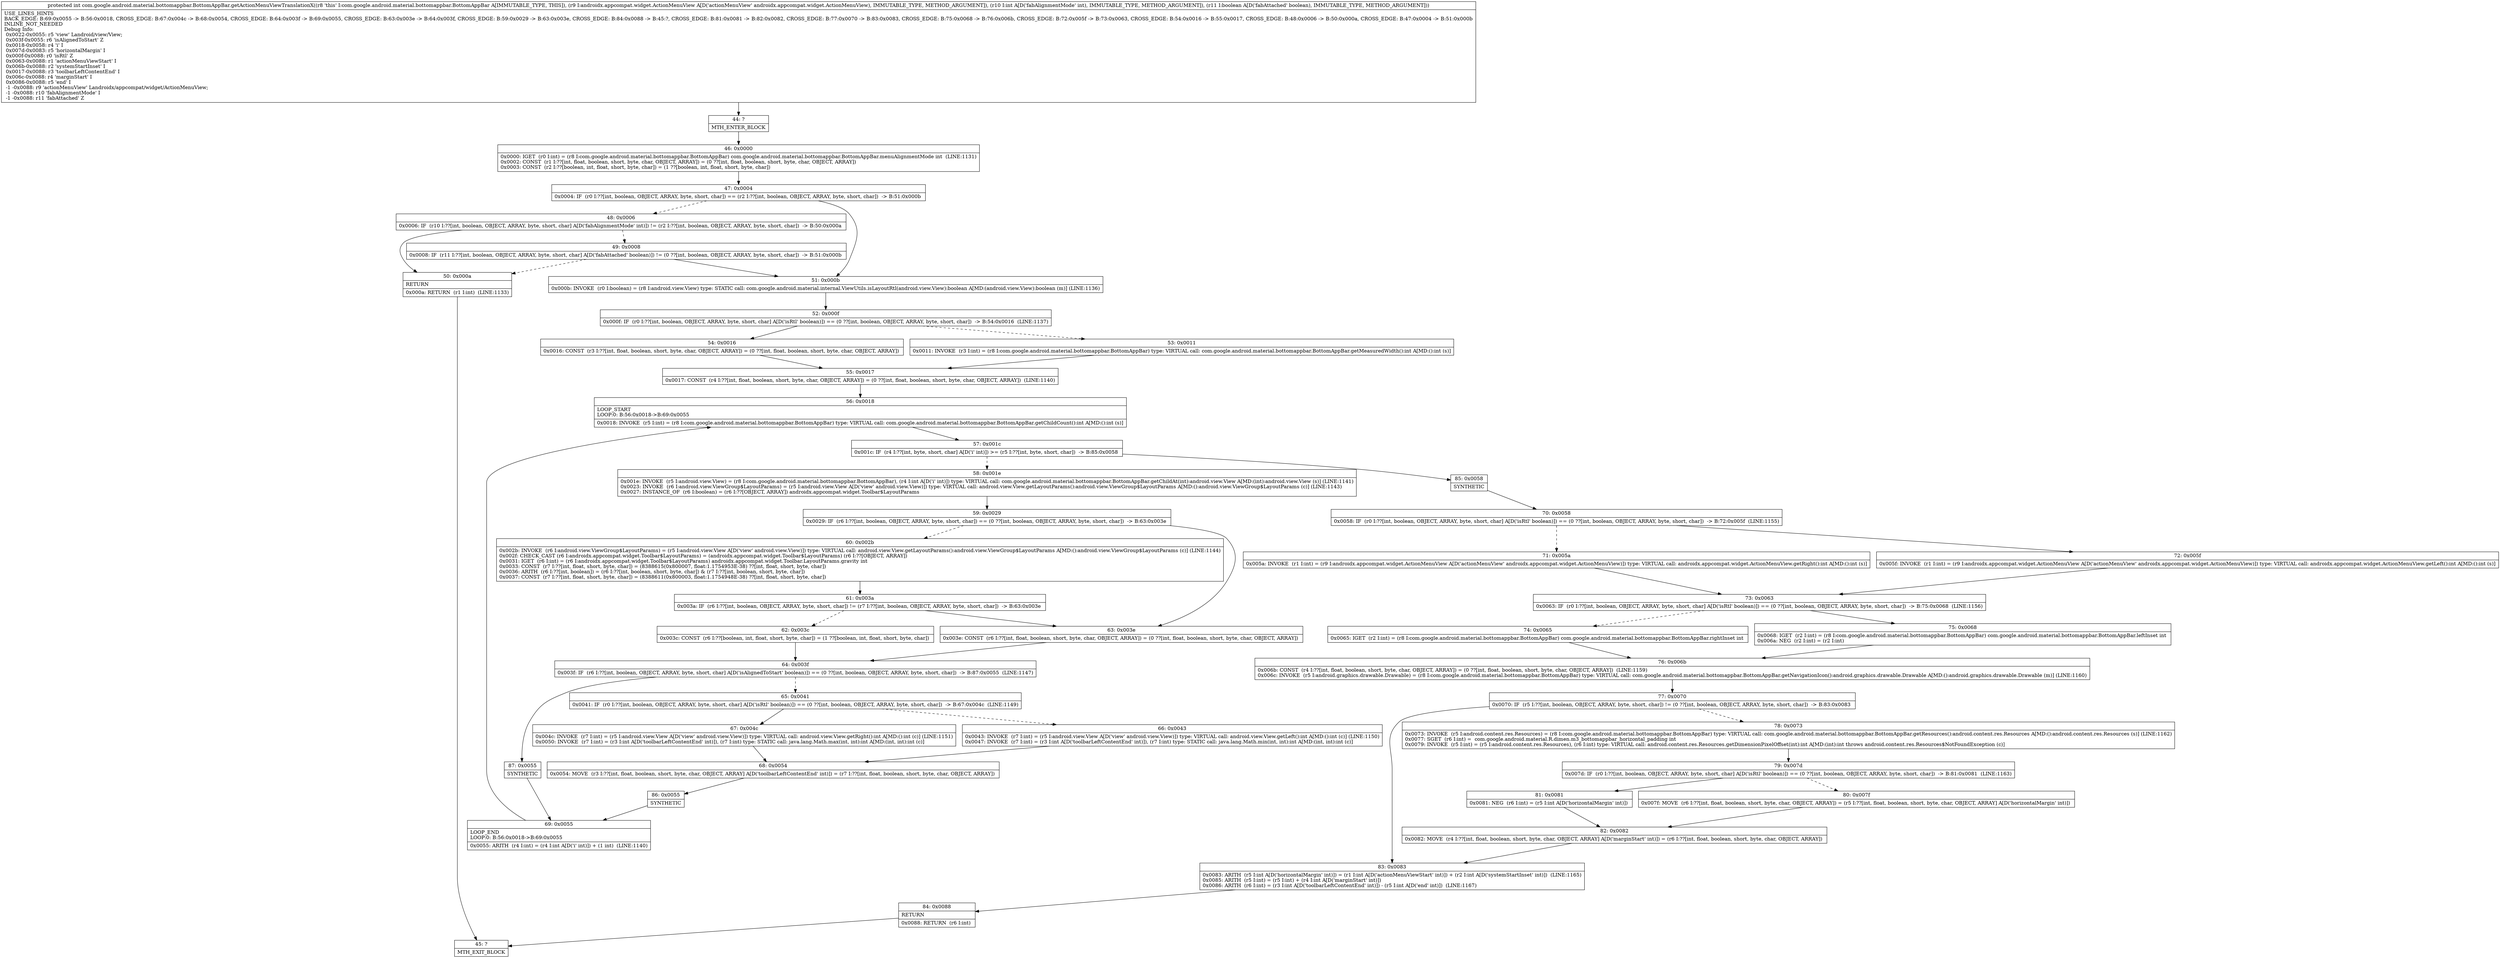 digraph "CFG forcom.google.android.material.bottomappbar.BottomAppBar.getActionMenuViewTranslationX(Landroidx\/appcompat\/widget\/ActionMenuView;IZ)I" {
Node_44 [shape=record,label="{44\:\ ?|MTH_ENTER_BLOCK\l}"];
Node_46 [shape=record,label="{46\:\ 0x0000|0x0000: IGET  (r0 I:int) = (r8 I:com.google.android.material.bottomappbar.BottomAppBar) com.google.android.material.bottomappbar.BottomAppBar.menuAlignmentMode int  (LINE:1131)\l0x0002: CONST  (r1 I:??[int, float, boolean, short, byte, char, OBJECT, ARRAY]) = (0 ??[int, float, boolean, short, byte, char, OBJECT, ARRAY]) \l0x0003: CONST  (r2 I:??[boolean, int, float, short, byte, char]) = (1 ??[boolean, int, float, short, byte, char]) \l}"];
Node_47 [shape=record,label="{47\:\ 0x0004|0x0004: IF  (r0 I:??[int, boolean, OBJECT, ARRAY, byte, short, char]) == (r2 I:??[int, boolean, OBJECT, ARRAY, byte, short, char])  \-\> B:51:0x000b \l}"];
Node_48 [shape=record,label="{48\:\ 0x0006|0x0006: IF  (r10 I:??[int, boolean, OBJECT, ARRAY, byte, short, char] A[D('fabAlignmentMode' int)]) != (r2 I:??[int, boolean, OBJECT, ARRAY, byte, short, char])  \-\> B:50:0x000a \l}"];
Node_49 [shape=record,label="{49\:\ 0x0008|0x0008: IF  (r11 I:??[int, boolean, OBJECT, ARRAY, byte, short, char] A[D('fabAttached' boolean)]) != (0 ??[int, boolean, OBJECT, ARRAY, byte, short, char])  \-\> B:51:0x000b \l}"];
Node_50 [shape=record,label="{50\:\ 0x000a|RETURN\l|0x000a: RETURN  (r1 I:int)  (LINE:1133)\l}"];
Node_45 [shape=record,label="{45\:\ ?|MTH_EXIT_BLOCK\l}"];
Node_51 [shape=record,label="{51\:\ 0x000b|0x000b: INVOKE  (r0 I:boolean) = (r8 I:android.view.View) type: STATIC call: com.google.android.material.internal.ViewUtils.isLayoutRtl(android.view.View):boolean A[MD:(android.view.View):boolean (m)] (LINE:1136)\l}"];
Node_52 [shape=record,label="{52\:\ 0x000f|0x000f: IF  (r0 I:??[int, boolean, OBJECT, ARRAY, byte, short, char] A[D('isRtl' boolean)]) == (0 ??[int, boolean, OBJECT, ARRAY, byte, short, char])  \-\> B:54:0x0016  (LINE:1137)\l}"];
Node_53 [shape=record,label="{53\:\ 0x0011|0x0011: INVOKE  (r3 I:int) = (r8 I:com.google.android.material.bottomappbar.BottomAppBar) type: VIRTUAL call: com.google.android.material.bottomappbar.BottomAppBar.getMeasuredWidth():int A[MD:():int (s)]\l}"];
Node_55 [shape=record,label="{55\:\ 0x0017|0x0017: CONST  (r4 I:??[int, float, boolean, short, byte, char, OBJECT, ARRAY]) = (0 ??[int, float, boolean, short, byte, char, OBJECT, ARRAY])  (LINE:1140)\l}"];
Node_56 [shape=record,label="{56\:\ 0x0018|LOOP_START\lLOOP:0: B:56:0x0018\-\>B:69:0x0055\l|0x0018: INVOKE  (r5 I:int) = (r8 I:com.google.android.material.bottomappbar.BottomAppBar) type: VIRTUAL call: com.google.android.material.bottomappbar.BottomAppBar.getChildCount():int A[MD:():int (s)]\l}"];
Node_57 [shape=record,label="{57\:\ 0x001c|0x001c: IF  (r4 I:??[int, byte, short, char] A[D('i' int)]) \>= (r5 I:??[int, byte, short, char])  \-\> B:85:0x0058 \l}"];
Node_58 [shape=record,label="{58\:\ 0x001e|0x001e: INVOKE  (r5 I:android.view.View) = (r8 I:com.google.android.material.bottomappbar.BottomAppBar), (r4 I:int A[D('i' int)]) type: VIRTUAL call: com.google.android.material.bottomappbar.BottomAppBar.getChildAt(int):android.view.View A[MD:(int):android.view.View (s)] (LINE:1141)\l0x0023: INVOKE  (r6 I:android.view.ViewGroup$LayoutParams) = (r5 I:android.view.View A[D('view' android.view.View)]) type: VIRTUAL call: android.view.View.getLayoutParams():android.view.ViewGroup$LayoutParams A[MD:():android.view.ViewGroup$LayoutParams (c)] (LINE:1143)\l0x0027: INSTANCE_OF  (r6 I:boolean) = (r6 I:??[OBJECT, ARRAY]) androidx.appcompat.widget.Toolbar$LayoutParams \l}"];
Node_59 [shape=record,label="{59\:\ 0x0029|0x0029: IF  (r6 I:??[int, boolean, OBJECT, ARRAY, byte, short, char]) == (0 ??[int, boolean, OBJECT, ARRAY, byte, short, char])  \-\> B:63:0x003e \l}"];
Node_60 [shape=record,label="{60\:\ 0x002b|0x002b: INVOKE  (r6 I:android.view.ViewGroup$LayoutParams) = (r5 I:android.view.View A[D('view' android.view.View)]) type: VIRTUAL call: android.view.View.getLayoutParams():android.view.ViewGroup$LayoutParams A[MD:():android.view.ViewGroup$LayoutParams (c)] (LINE:1144)\l0x002f: CHECK_CAST (r6 I:androidx.appcompat.widget.Toolbar$LayoutParams) = (androidx.appcompat.widget.Toolbar$LayoutParams) (r6 I:??[OBJECT, ARRAY]) \l0x0031: IGET  (r6 I:int) = (r6 I:androidx.appcompat.widget.Toolbar$LayoutParams) androidx.appcompat.widget.Toolbar.LayoutParams.gravity int \l0x0033: CONST  (r7 I:??[int, float, short, byte, char]) = (8388615(0x800007, float:1.1754953E\-38) ??[int, float, short, byte, char]) \l0x0036: ARITH  (r6 I:??[int, boolean]) = (r6 I:??[int, boolean, short, byte, char]) & (r7 I:??[int, boolean, short, byte, char]) \l0x0037: CONST  (r7 I:??[int, float, short, byte, char]) = (8388611(0x800003, float:1.1754948E\-38) ??[int, float, short, byte, char]) \l}"];
Node_61 [shape=record,label="{61\:\ 0x003a|0x003a: IF  (r6 I:??[int, boolean, OBJECT, ARRAY, byte, short, char]) != (r7 I:??[int, boolean, OBJECT, ARRAY, byte, short, char])  \-\> B:63:0x003e \l}"];
Node_62 [shape=record,label="{62\:\ 0x003c|0x003c: CONST  (r6 I:??[boolean, int, float, short, byte, char]) = (1 ??[boolean, int, float, short, byte, char]) \l}"];
Node_64 [shape=record,label="{64\:\ 0x003f|0x003f: IF  (r6 I:??[int, boolean, OBJECT, ARRAY, byte, short, char] A[D('isAlignedToStart' boolean)]) == (0 ??[int, boolean, OBJECT, ARRAY, byte, short, char])  \-\> B:87:0x0055  (LINE:1147)\l}"];
Node_65 [shape=record,label="{65\:\ 0x0041|0x0041: IF  (r0 I:??[int, boolean, OBJECT, ARRAY, byte, short, char] A[D('isRtl' boolean)]) == (0 ??[int, boolean, OBJECT, ARRAY, byte, short, char])  \-\> B:67:0x004c  (LINE:1149)\l}"];
Node_66 [shape=record,label="{66\:\ 0x0043|0x0043: INVOKE  (r7 I:int) = (r5 I:android.view.View A[D('view' android.view.View)]) type: VIRTUAL call: android.view.View.getLeft():int A[MD:():int (c)] (LINE:1150)\l0x0047: INVOKE  (r7 I:int) = (r3 I:int A[D('toolbarLeftContentEnd' int)]), (r7 I:int) type: STATIC call: java.lang.Math.min(int, int):int A[MD:(int, int):int (c)]\l}"];
Node_68 [shape=record,label="{68\:\ 0x0054|0x0054: MOVE  (r3 I:??[int, float, boolean, short, byte, char, OBJECT, ARRAY] A[D('toolbarLeftContentEnd' int)]) = (r7 I:??[int, float, boolean, short, byte, char, OBJECT, ARRAY]) \l}"];
Node_86 [shape=record,label="{86\:\ 0x0055|SYNTHETIC\l}"];
Node_69 [shape=record,label="{69\:\ 0x0055|LOOP_END\lLOOP:0: B:56:0x0018\-\>B:69:0x0055\l|0x0055: ARITH  (r4 I:int) = (r4 I:int A[D('i' int)]) + (1 int)  (LINE:1140)\l}"];
Node_67 [shape=record,label="{67\:\ 0x004c|0x004c: INVOKE  (r7 I:int) = (r5 I:android.view.View A[D('view' android.view.View)]) type: VIRTUAL call: android.view.View.getRight():int A[MD:():int (c)] (LINE:1151)\l0x0050: INVOKE  (r7 I:int) = (r3 I:int A[D('toolbarLeftContentEnd' int)]), (r7 I:int) type: STATIC call: java.lang.Math.max(int, int):int A[MD:(int, int):int (c)]\l}"];
Node_87 [shape=record,label="{87\:\ 0x0055|SYNTHETIC\l}"];
Node_63 [shape=record,label="{63\:\ 0x003e|0x003e: CONST  (r6 I:??[int, float, boolean, short, byte, char, OBJECT, ARRAY]) = (0 ??[int, float, boolean, short, byte, char, OBJECT, ARRAY]) \l}"];
Node_85 [shape=record,label="{85\:\ 0x0058|SYNTHETIC\l}"];
Node_70 [shape=record,label="{70\:\ 0x0058|0x0058: IF  (r0 I:??[int, boolean, OBJECT, ARRAY, byte, short, char] A[D('isRtl' boolean)]) == (0 ??[int, boolean, OBJECT, ARRAY, byte, short, char])  \-\> B:72:0x005f  (LINE:1155)\l}"];
Node_71 [shape=record,label="{71\:\ 0x005a|0x005a: INVOKE  (r1 I:int) = (r9 I:androidx.appcompat.widget.ActionMenuView A[D('actionMenuView' androidx.appcompat.widget.ActionMenuView)]) type: VIRTUAL call: androidx.appcompat.widget.ActionMenuView.getRight():int A[MD:():int (s)]\l}"];
Node_73 [shape=record,label="{73\:\ 0x0063|0x0063: IF  (r0 I:??[int, boolean, OBJECT, ARRAY, byte, short, char] A[D('isRtl' boolean)]) == (0 ??[int, boolean, OBJECT, ARRAY, byte, short, char])  \-\> B:75:0x0068  (LINE:1156)\l}"];
Node_74 [shape=record,label="{74\:\ 0x0065|0x0065: IGET  (r2 I:int) = (r8 I:com.google.android.material.bottomappbar.BottomAppBar) com.google.android.material.bottomappbar.BottomAppBar.rightInset int \l}"];
Node_76 [shape=record,label="{76\:\ 0x006b|0x006b: CONST  (r4 I:??[int, float, boolean, short, byte, char, OBJECT, ARRAY]) = (0 ??[int, float, boolean, short, byte, char, OBJECT, ARRAY])  (LINE:1159)\l0x006c: INVOKE  (r5 I:android.graphics.drawable.Drawable) = (r8 I:com.google.android.material.bottomappbar.BottomAppBar) type: VIRTUAL call: com.google.android.material.bottomappbar.BottomAppBar.getNavigationIcon():android.graphics.drawable.Drawable A[MD:():android.graphics.drawable.Drawable (m)] (LINE:1160)\l}"];
Node_77 [shape=record,label="{77\:\ 0x0070|0x0070: IF  (r5 I:??[int, boolean, OBJECT, ARRAY, byte, short, char]) != (0 ??[int, boolean, OBJECT, ARRAY, byte, short, char])  \-\> B:83:0x0083 \l}"];
Node_78 [shape=record,label="{78\:\ 0x0073|0x0073: INVOKE  (r5 I:android.content.res.Resources) = (r8 I:com.google.android.material.bottomappbar.BottomAppBar) type: VIRTUAL call: com.google.android.material.bottomappbar.BottomAppBar.getResources():android.content.res.Resources A[MD:():android.content.res.Resources (s)] (LINE:1162)\l0x0077: SGET  (r6 I:int) =  com.google.android.material.R.dimen.m3_bottomappbar_horizontal_padding int \l0x0079: INVOKE  (r5 I:int) = (r5 I:android.content.res.Resources), (r6 I:int) type: VIRTUAL call: android.content.res.Resources.getDimensionPixelOffset(int):int A[MD:(int):int throws android.content.res.Resources$NotFoundException (c)]\l}"];
Node_79 [shape=record,label="{79\:\ 0x007d|0x007d: IF  (r0 I:??[int, boolean, OBJECT, ARRAY, byte, short, char] A[D('isRtl' boolean)]) == (0 ??[int, boolean, OBJECT, ARRAY, byte, short, char])  \-\> B:81:0x0081  (LINE:1163)\l}"];
Node_80 [shape=record,label="{80\:\ 0x007f|0x007f: MOVE  (r6 I:??[int, float, boolean, short, byte, char, OBJECT, ARRAY]) = (r5 I:??[int, float, boolean, short, byte, char, OBJECT, ARRAY] A[D('horizontalMargin' int)]) \l}"];
Node_82 [shape=record,label="{82\:\ 0x0082|0x0082: MOVE  (r4 I:??[int, float, boolean, short, byte, char, OBJECT, ARRAY] A[D('marginStart' int)]) = (r6 I:??[int, float, boolean, short, byte, char, OBJECT, ARRAY]) \l}"];
Node_81 [shape=record,label="{81\:\ 0x0081|0x0081: NEG  (r6 I:int) = (r5 I:int A[D('horizontalMargin' int)]) \l}"];
Node_83 [shape=record,label="{83\:\ 0x0083|0x0083: ARITH  (r5 I:int A[D('horizontalMargin' int)]) = (r1 I:int A[D('actionMenuViewStart' int)]) + (r2 I:int A[D('systemStartInset' int)])  (LINE:1165)\l0x0085: ARITH  (r5 I:int) = (r5 I:int) + (r4 I:int A[D('marginStart' int)]) \l0x0086: ARITH  (r6 I:int) = (r3 I:int A[D('toolbarLeftContentEnd' int)]) \- (r5 I:int A[D('end' int)])  (LINE:1167)\l}"];
Node_84 [shape=record,label="{84\:\ 0x0088|RETURN\l|0x0088: RETURN  (r6 I:int) \l}"];
Node_75 [shape=record,label="{75\:\ 0x0068|0x0068: IGET  (r2 I:int) = (r8 I:com.google.android.material.bottomappbar.BottomAppBar) com.google.android.material.bottomappbar.BottomAppBar.leftInset int \l0x006a: NEG  (r2 I:int) = (r2 I:int) \l}"];
Node_72 [shape=record,label="{72\:\ 0x005f|0x005f: INVOKE  (r1 I:int) = (r9 I:androidx.appcompat.widget.ActionMenuView A[D('actionMenuView' androidx.appcompat.widget.ActionMenuView)]) type: VIRTUAL call: androidx.appcompat.widget.ActionMenuView.getLeft():int A[MD:():int (s)]\l}"];
Node_54 [shape=record,label="{54\:\ 0x0016|0x0016: CONST  (r3 I:??[int, float, boolean, short, byte, char, OBJECT, ARRAY]) = (0 ??[int, float, boolean, short, byte, char, OBJECT, ARRAY]) \l}"];
MethodNode[shape=record,label="{protected int com.google.android.material.bottomappbar.BottomAppBar.getActionMenuViewTranslationX((r8 'this' I:com.google.android.material.bottomappbar.BottomAppBar A[IMMUTABLE_TYPE, THIS]), (r9 I:androidx.appcompat.widget.ActionMenuView A[D('actionMenuView' androidx.appcompat.widget.ActionMenuView), IMMUTABLE_TYPE, METHOD_ARGUMENT]), (r10 I:int A[D('fabAlignmentMode' int), IMMUTABLE_TYPE, METHOD_ARGUMENT]), (r11 I:boolean A[D('fabAttached' boolean), IMMUTABLE_TYPE, METHOD_ARGUMENT]))  | USE_LINES_HINTS\lBACK_EDGE: B:69:0x0055 \-\> B:56:0x0018, CROSS_EDGE: B:67:0x004c \-\> B:68:0x0054, CROSS_EDGE: B:64:0x003f \-\> B:69:0x0055, CROSS_EDGE: B:63:0x003e \-\> B:64:0x003f, CROSS_EDGE: B:59:0x0029 \-\> B:63:0x003e, CROSS_EDGE: B:84:0x0088 \-\> B:45:?, CROSS_EDGE: B:81:0x0081 \-\> B:82:0x0082, CROSS_EDGE: B:77:0x0070 \-\> B:83:0x0083, CROSS_EDGE: B:75:0x0068 \-\> B:76:0x006b, CROSS_EDGE: B:72:0x005f \-\> B:73:0x0063, CROSS_EDGE: B:54:0x0016 \-\> B:55:0x0017, CROSS_EDGE: B:48:0x0006 \-\> B:50:0x000a, CROSS_EDGE: B:47:0x0004 \-\> B:51:0x000b\lINLINE_NOT_NEEDED\lDebug Info:\l  0x0022\-0x0055: r5 'view' Landroid\/view\/View;\l  0x003f\-0x0055: r6 'isAlignedToStart' Z\l  0x0018\-0x0058: r4 'i' I\l  0x007d\-0x0083: r5 'horizontalMargin' I\l  0x000f\-0x0088: r0 'isRtl' Z\l  0x0063\-0x0088: r1 'actionMenuViewStart' I\l  0x006b\-0x0088: r2 'systemStartInset' I\l  0x0017\-0x0088: r3 'toolbarLeftContentEnd' I\l  0x006c\-0x0088: r4 'marginStart' I\l  0x0086\-0x0088: r5 'end' I\l  \-1 \-0x0088: r9 'actionMenuView' Landroidx\/appcompat\/widget\/ActionMenuView;\l  \-1 \-0x0088: r10 'fabAlignmentMode' I\l  \-1 \-0x0088: r11 'fabAttached' Z\l}"];
MethodNode -> Node_44;Node_44 -> Node_46;
Node_46 -> Node_47;
Node_47 -> Node_48[style=dashed];
Node_47 -> Node_51;
Node_48 -> Node_49[style=dashed];
Node_48 -> Node_50;
Node_49 -> Node_50[style=dashed];
Node_49 -> Node_51;
Node_50 -> Node_45;
Node_51 -> Node_52;
Node_52 -> Node_53[style=dashed];
Node_52 -> Node_54;
Node_53 -> Node_55;
Node_55 -> Node_56;
Node_56 -> Node_57;
Node_57 -> Node_58[style=dashed];
Node_57 -> Node_85;
Node_58 -> Node_59;
Node_59 -> Node_60[style=dashed];
Node_59 -> Node_63;
Node_60 -> Node_61;
Node_61 -> Node_62[style=dashed];
Node_61 -> Node_63;
Node_62 -> Node_64;
Node_64 -> Node_65[style=dashed];
Node_64 -> Node_87;
Node_65 -> Node_66[style=dashed];
Node_65 -> Node_67;
Node_66 -> Node_68;
Node_68 -> Node_86;
Node_86 -> Node_69;
Node_69 -> Node_56;
Node_67 -> Node_68;
Node_87 -> Node_69;
Node_63 -> Node_64;
Node_85 -> Node_70;
Node_70 -> Node_71[style=dashed];
Node_70 -> Node_72;
Node_71 -> Node_73;
Node_73 -> Node_74[style=dashed];
Node_73 -> Node_75;
Node_74 -> Node_76;
Node_76 -> Node_77;
Node_77 -> Node_78[style=dashed];
Node_77 -> Node_83;
Node_78 -> Node_79;
Node_79 -> Node_80[style=dashed];
Node_79 -> Node_81;
Node_80 -> Node_82;
Node_82 -> Node_83;
Node_81 -> Node_82;
Node_83 -> Node_84;
Node_84 -> Node_45;
Node_75 -> Node_76;
Node_72 -> Node_73;
Node_54 -> Node_55;
}

